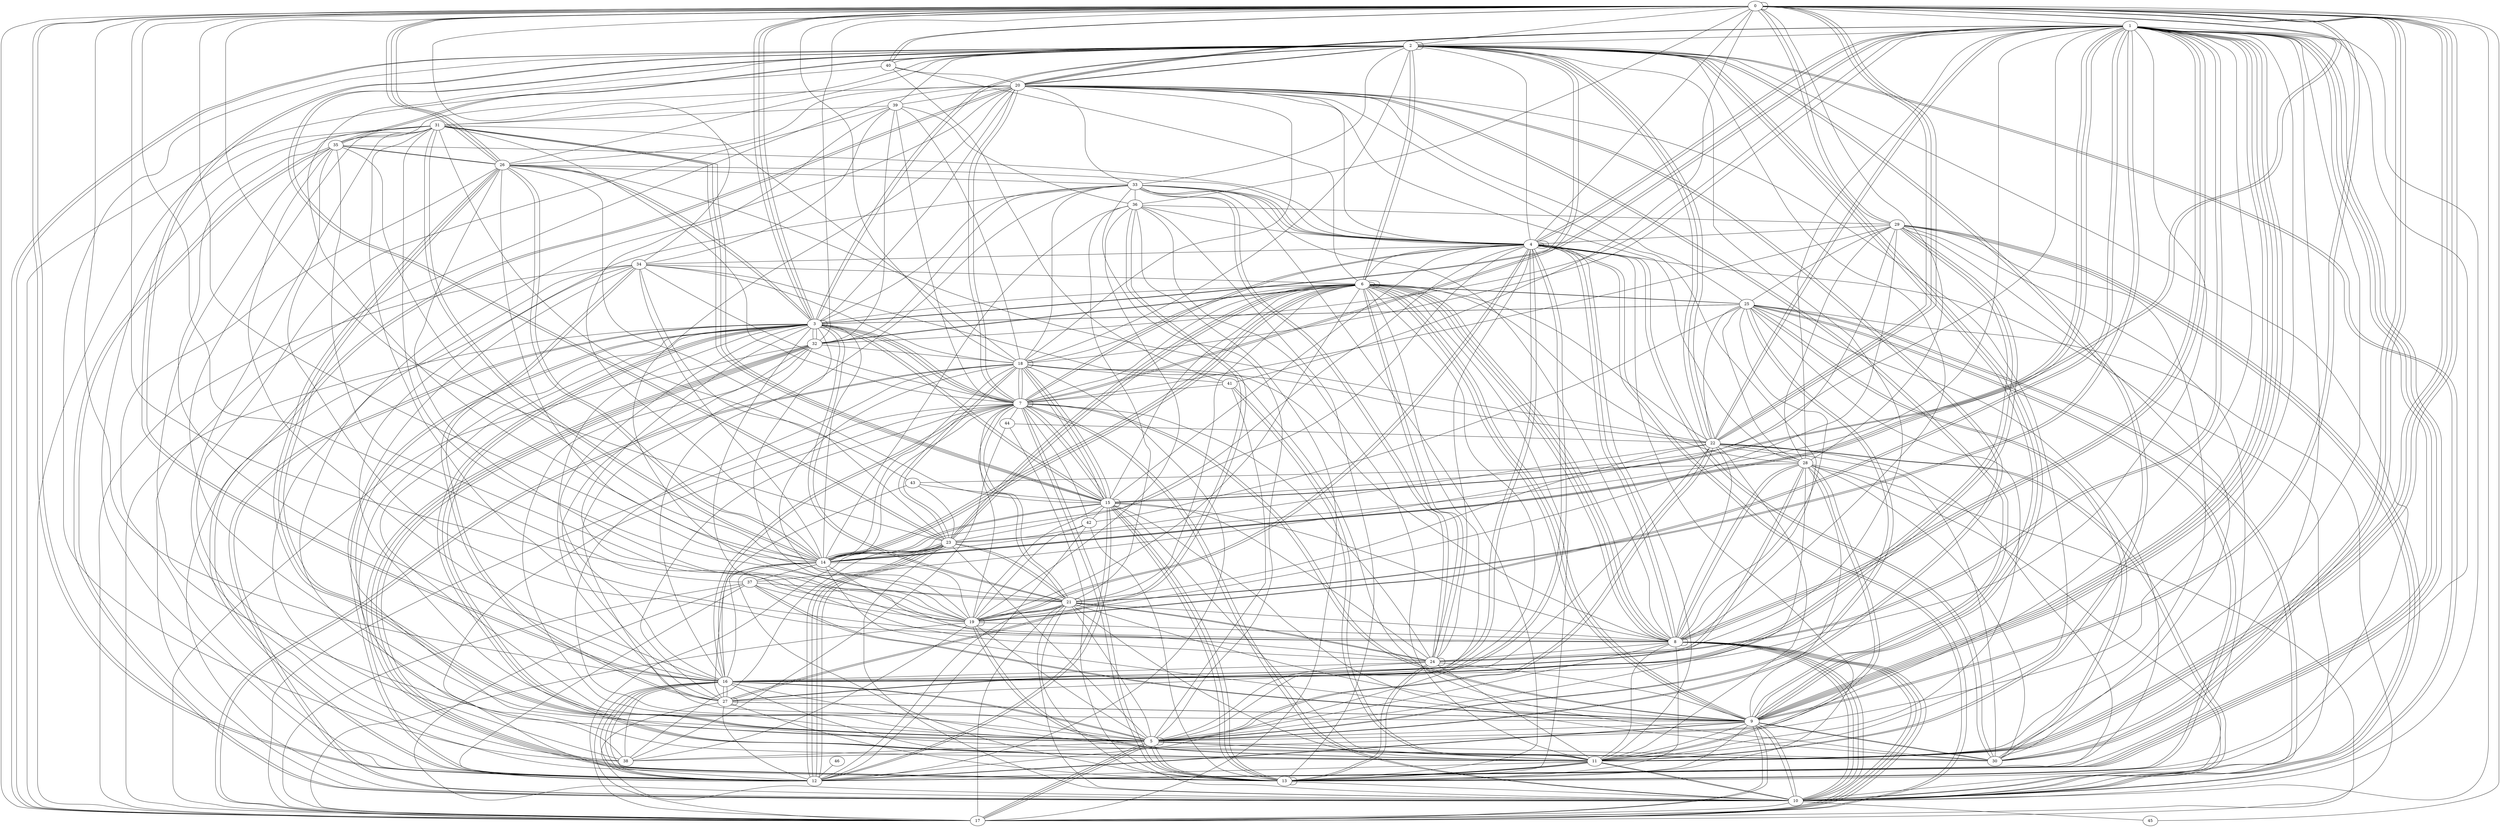 graph G {
0;
1;
2;
3;
4;
5;
6;
7;
8;
9;
10;
11;
12;
13;
14;
15;
16;
17;
18;
19;
20;
21;
22;
23;
24;
25;
26;
27;
28;
29;
30;
31;
32;
33;
34;
35;
36;
37;
38;
39;
40;
41;
42;
43;
44;
45;
46;
20--18 ;
16--17 ;
16--35 ;
13--9 ;
5--20 ;
2--7 ;
29--10 ;
11--21 ;
23--18 ;
16--3 ;
32--18 ;
1--14 ;
21--3 ;
27--16 ;
20--7 ;
1--3 ;
29--30 ;
4--0 ;
12--15 ;
2--16 ;
21--17 ;
20--9 ;
33--24 ;
5--16 ;
3--32 ;
35--5 ;
3--12 ;
12--20 ;
28--25 ;
7--39 ;
43--16 ;
35--10 ;
16--2 ;
16--4 ;
16--29 ;
0--45 ;
14--6 ;
3--1 ;
7--13 ;
15--31 ;
24--6 ;
16--28 ;
2--9 ;
4--30 ;
37--21 ;
14--23 ;
9--1 ;
34--11 ;
25--17 ;
7--17 ;
18--34 ;
10--8 ;
26--33 ;
18--7 ;
10--8 ;
22--0 ;
7--44 ;
14--15 ;
19--20 ;
21--3 ;
30--9 ;
3--7 ;
18--41 ;
3--25 ;
4--35 ;
2--6 ;
36--0 ;
1--9 ;
8--10 ;
32--0 ;
6--23 ;
36--29 ;
14--31 ;
38--19 ;
3--2 ;
6--14 ;
13--32 ;
21--19 ;
17--8 ;
10--11 ;
17--18 ;
31--15 ;
9--28 ;
5--6 ;
8--6 ;
4--4 ;
14--36 ;
0--30 ;
27--36 ;
0--30 ;
16--5 ;
16--29 ;
15--42 ;
7--15 ;
23--12 ;
29--10 ;
22--2 ;
16--33 ;
3--0 ;
0--40 ;
5--31 ;
3--7 ;
10--45 ;
38--20 ;
1--22 ;
15--8 ;
0--10 ;
28--0 ;
42--12 ;
24--16 ;
27--34 ;
19--19 ;
29--10 ;
26--14 ;
22--21 ;
7--27 ;
21--10 ;
25--30 ;
5--13 ;
17--5 ;
5--24 ;
38--3 ;
32--33 ;
6--23 ;
25--10 ;
20--12 ;
14--9 ;
31--21 ;
12--0 ;
43--15 ;
15--0 ;
20--5 ;
24--24 ;
38--39 ;
1--21 ;
36--19 ;
18--15 ;
41--5 ;
25--6 ;
6--13 ;
7--4 ;
7--4 ;
25--3 ;
4--33 ;
2--7 ;
20--7 ;
3--33 ;
13--2 ;
5--17 ;
12--27 ;
3--26 ;
25--20 ;
16--1 ;
9--30 ;
40--20 ;
6--6 ;
15--7 ;
8--17 ;
17--9 ;
1--28 ;
31--17 ;
2--3 ;
11--36 ;
17--18 ;
2--2 ;
24--21 ;
18--30 ;
2--10 ;
20--1 ;
1--18 ;
0--1 ;
33--36 ;
11--22 ;
11--0 ;
2--17 ;
38--2 ;
13--11 ;
15--4 ;
17--3 ;
11--12 ;
10--35 ;
9--12 ;
1--11 ;
26--3 ;
6--8 ;
6--25 ;
15--6 ;
26--0 ;
2--0 ;
38--23 ;
5--33 ;
4--19 ;
27--27 ;
14--31 ;
18--33 ;
30--1 ;
3--0 ;
25--8 ;
11--41 ;
3--10 ;
28--20 ;
15--19 ;
42--19 ;
13--13 ;
22--12 ;
11--10 ;
7--13 ;
41--0 ;
8--17 ;
20--33 ;
12--15 ;
2--11 ;
10--3 ;
34--22 ;
5--21 ;
34--39 ;
16--7 ;
23--18 ;
12--21 ;
11--0 ;
0--17 ;
23--12 ;
10--7 ;
11--28 ;
25--5 ;
3--15 ;
28--10 ;
30--16 ;
0--3 ;
16--14 ;
4--34 ;
36--4 ;
8--8 ;
33--24 ;
5--34 ;
0--34 ;
5--13 ;
11--19 ;
17--9 ;
12--29 ;
7--14 ;
19--7 ;
4--16 ;
9--32 ;
13--32 ;
12--25 ;
20--1 ;
1--13 ;
22--5 ;
5--32 ;
20--4 ;
21--7 ;
10--17 ;
25--13 ;
10--33 ;
33--4 ;
7--9 ;
8--1 ;
1--12 ;
43--31 ;
12--18 ;
22--5 ;
17--32 ;
2--8 ;
37--9 ;
4--1 ;
36--21 ;
23--2 ;
1--32 ;
10--4 ;
19--26 ;
7--10 ;
9--12 ;
23--6 ;
35--14 ;
6--40 ;
39--2 ;
26--21 ;
24--11 ;
18--18 ;
10--27 ;
26--5 ;
6--9 ;
1--22 ;
15--13 ;
32--13 ;
7--18 ;
1--2 ;
21--7 ;
0--29 ;
26--15 ;
41--7 ;
0--19 ;
11--19 ;
24--9 ;
19--4 ;
14--37 ;
0--26 ;
13--42 ;
33--8 ;
19--1 ;
5--18 ;
42--7 ;
19--18 ;
37--9 ;
19--3 ;
29--4 ;
0--9 ;
13--32 ;
8--35 ;
12--16 ;
17--8 ;
9--20 ;
11--9 ;
19--8 ;
26--35 ;
4--24 ;
14--18 ;
2--18 ;
23--1 ;
15--18 ;
20--3 ;
19--29 ;
27--9 ;
20--11 ;
33--4 ;
22--28 ;
1--12 ;
3--3 ;
10--8 ;
18--0 ;
39--31 ;
16--29 ;
40--0 ;
18--8 ;
2--22 ;
25--10 ;
39--14 ;
25--5 ;
23--34 ;
0--12 ;
6--2 ;
5--5 ;
15--14 ;
12--16 ;
34--7 ;
16--27 ;
2--23 ;
12--16 ;
2--17 ;
4--8 ;
6--8 ;
27--4 ;
15--18 ;
23--43 ;
5--1 ;
28--17 ;
5--11 ;
24--21 ;
23--5 ;
9--27 ;
31--15 ;
3--11 ;
4--27 ;
11--13 ;
28--6 ;
14--24 ;
22--2 ;
20--35 ;
0--9 ;
3--11 ;
33--2 ;
28--8 ;
13--27 ;
23--0 ;
8--4 ;
17--4 ;
6--12 ;
5--26 ;
19--21 ;
6--6 ;
28--11 ;
23--14 ;
17--36 ;
6--19 ;
0--29 ;
34--30 ;
8--28 ;
9--7 ;
20--39 ;
16--38 ;
26--0 ;
2--24 ;
8--5 ;
8--11 ;
13--36 ;
44--38 ;
15--13 ;
8--20 ;
2--20 ;
5--19 ;
37--29 ;
8--6 ;
15--15 ;
14--2 ;
14--34 ;
32--6 ;
13--31 ;
1--24 ;
2--9 ;
14--3 ;
41--40 ;
21--13 ;
2--20 ;
34--17 ;
0--16 ;
22--0 ;
42--23 ;
9--10 ;
0--11 ;
9--10 ;
21--9 ;
13--33 ;
28--5 ;
17--40 ;
5--3 ;
15--11 ;
17--4 ;
37--10 ;
4--14 ;
5--26 ;
21--8 ;
13--4 ;
2--40 ;
2--26 ;
5--17 ;
27--3 ;
1--12 ;
34--27 ;
4--23 ;
11--41 ;
35--2 ;
30--25 ;
22--0 ;
31--18 ;
7--7 ;
22--14 ;
2--9 ;
1--9 ;
17--19 ;
3--8 ;
11--13 ;
25--13 ;
46--12 ;
12--26 ;
32--6 ;
3--6 ;
6--7 ;
5--11 ;
4--26 ;
21--23 ;
22--6 ;
15--13 ;
4--11 ;
44--22 ;
31--12 ;
9--6 ;
1--12 ;
3--32 ;
16--11 ;
20--10 ;
30--0 ;
27--14 ;
5--30 ;
36--39 ;
21--1 ;
27--32 ;
21--21 ;
8--22 ;
14--0 ;
17--37 ;
23--12 ;
13--10 ;
26--14 ;
39--18 ;
38--1 ;
16--7 ;
24--13 ;
8--13 ;
15--3 ;
6--18 ;
4--30 ;
19--14 ;
30--28 ;
2--10 ;
36--27 ;
6--24 ;
1--24 ;
8--1 ;
23--10 ;
31--2 ;
1--9 ;
9--6 ;
27--22 ;
7--24 ;
28--43 ;
12--3 ;
4--6 ;
1--14 ;
6--21 ;
31--16 ;
2--35 ;
23--12 ;
7--3 ;
4--4 ;
24--3 ;
34--6 ;
29--7 ;
35--19 ;
20--1 ;
1--14 ;
8--24 ;
10--1 ;
21--23 ;
28--16 ;
32--39 ;
8--31 ;
28--29 ;
19--1 ;
29--11 ;
1--4 ;
12--7 ;
37--0 ;
30--15 ;
3--11 ;
15--0 ;
9--5 ;
37--19 ;
22--10 ;
22--10 ;
0--11 ;
10--44 ;
13--24 ;
22--26 ;
1--9 ;
37--12 ;
17--23 ;
1--15 ;
25--22 ;
25--29 ;
13--14 ;
30--22 ;
25--11 ;
31--35 ;
26--20 ;
6--14 ;
31--7 ;
5--38 ;
2--11 ;
0--0 ;
42--25 ;
1--8 ;
4--2 ;
35--26 ;
24--15 ;
}
